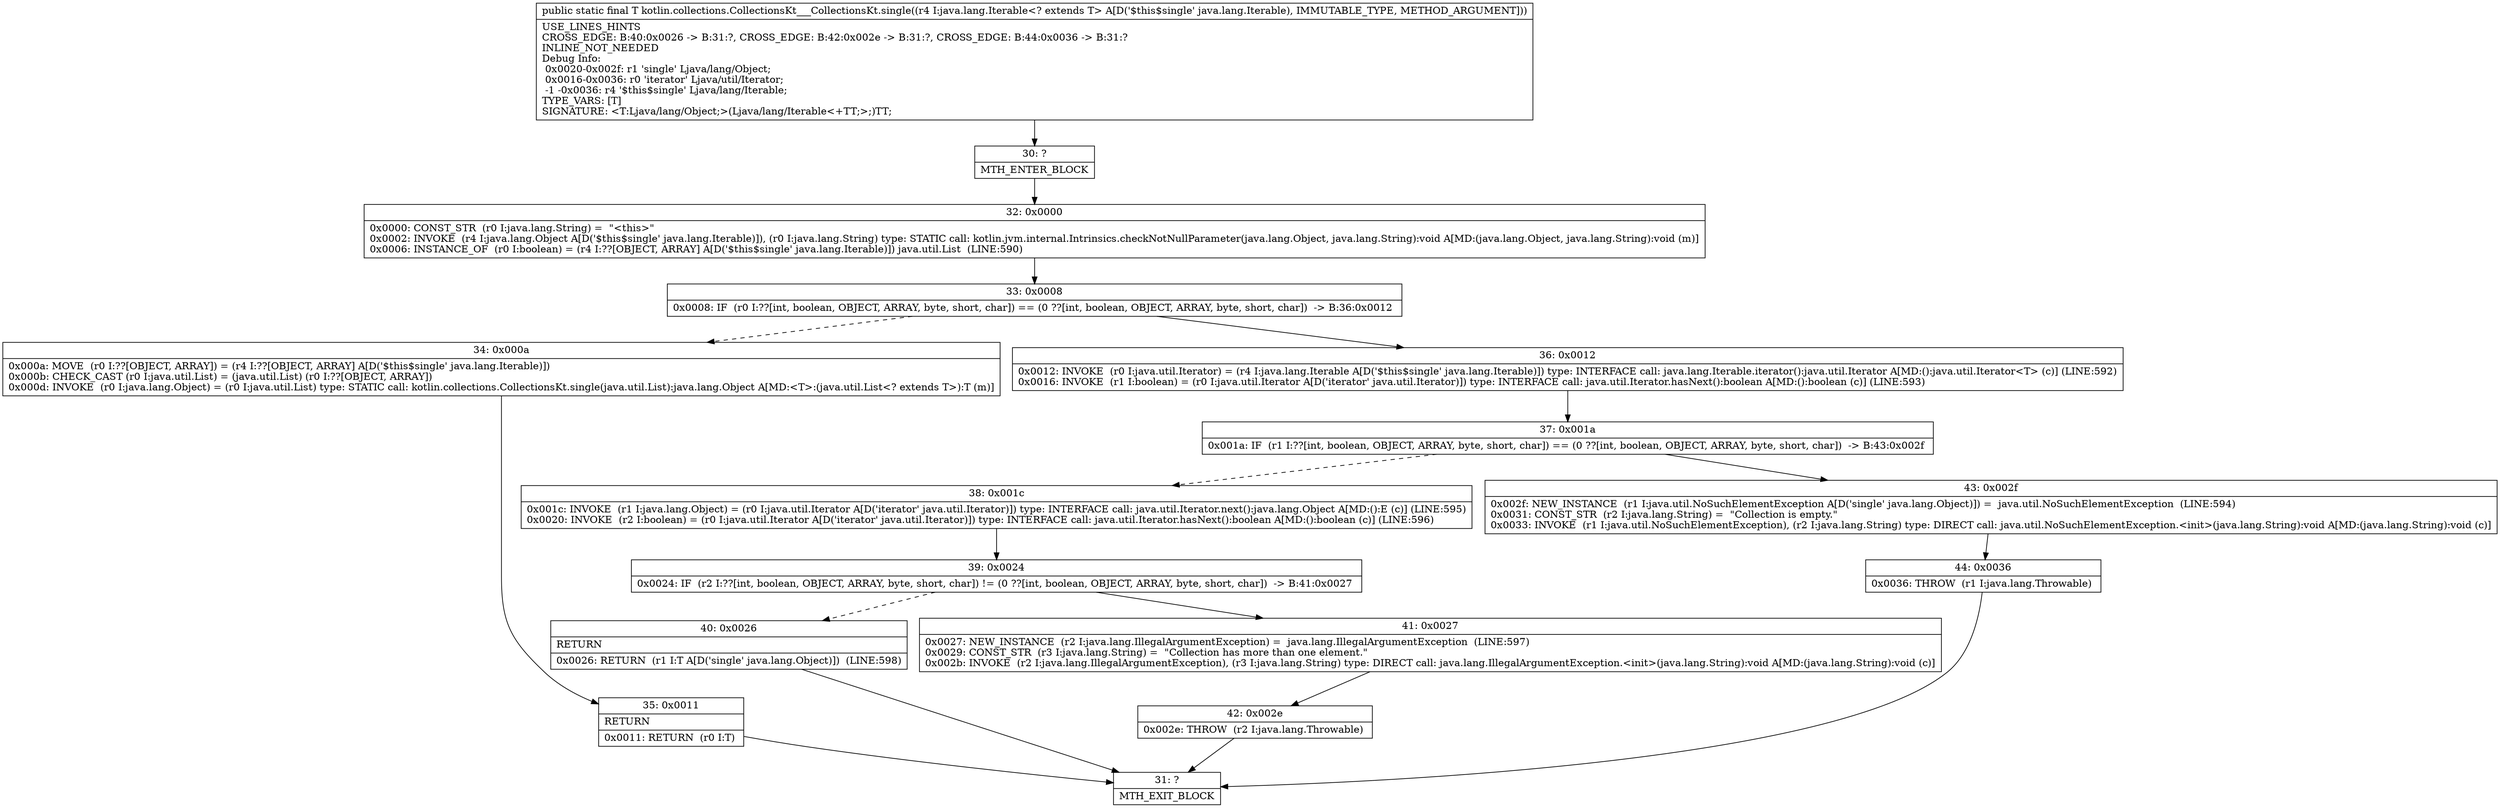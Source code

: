 digraph "CFG forkotlin.collections.CollectionsKt___CollectionsKt.single(Ljava\/lang\/Iterable;)Ljava\/lang\/Object;" {
Node_30 [shape=record,label="{30\:\ ?|MTH_ENTER_BLOCK\l}"];
Node_32 [shape=record,label="{32\:\ 0x0000|0x0000: CONST_STR  (r0 I:java.lang.String) =  \"\<this\>\" \l0x0002: INVOKE  (r4 I:java.lang.Object A[D('$this$single' java.lang.Iterable)]), (r0 I:java.lang.String) type: STATIC call: kotlin.jvm.internal.Intrinsics.checkNotNullParameter(java.lang.Object, java.lang.String):void A[MD:(java.lang.Object, java.lang.String):void (m)]\l0x0006: INSTANCE_OF  (r0 I:boolean) = (r4 I:??[OBJECT, ARRAY] A[D('$this$single' java.lang.Iterable)]) java.util.List  (LINE:590)\l}"];
Node_33 [shape=record,label="{33\:\ 0x0008|0x0008: IF  (r0 I:??[int, boolean, OBJECT, ARRAY, byte, short, char]) == (0 ??[int, boolean, OBJECT, ARRAY, byte, short, char])  \-\> B:36:0x0012 \l}"];
Node_34 [shape=record,label="{34\:\ 0x000a|0x000a: MOVE  (r0 I:??[OBJECT, ARRAY]) = (r4 I:??[OBJECT, ARRAY] A[D('$this$single' java.lang.Iterable)]) \l0x000b: CHECK_CAST (r0 I:java.util.List) = (java.util.List) (r0 I:??[OBJECT, ARRAY]) \l0x000d: INVOKE  (r0 I:java.lang.Object) = (r0 I:java.util.List) type: STATIC call: kotlin.collections.CollectionsKt.single(java.util.List):java.lang.Object A[MD:\<T\>:(java.util.List\<? extends T\>):T (m)]\l}"];
Node_35 [shape=record,label="{35\:\ 0x0011|RETURN\l|0x0011: RETURN  (r0 I:T) \l}"];
Node_31 [shape=record,label="{31\:\ ?|MTH_EXIT_BLOCK\l}"];
Node_36 [shape=record,label="{36\:\ 0x0012|0x0012: INVOKE  (r0 I:java.util.Iterator) = (r4 I:java.lang.Iterable A[D('$this$single' java.lang.Iterable)]) type: INTERFACE call: java.lang.Iterable.iterator():java.util.Iterator A[MD:():java.util.Iterator\<T\> (c)] (LINE:592)\l0x0016: INVOKE  (r1 I:boolean) = (r0 I:java.util.Iterator A[D('iterator' java.util.Iterator)]) type: INTERFACE call: java.util.Iterator.hasNext():boolean A[MD:():boolean (c)] (LINE:593)\l}"];
Node_37 [shape=record,label="{37\:\ 0x001a|0x001a: IF  (r1 I:??[int, boolean, OBJECT, ARRAY, byte, short, char]) == (0 ??[int, boolean, OBJECT, ARRAY, byte, short, char])  \-\> B:43:0x002f \l}"];
Node_38 [shape=record,label="{38\:\ 0x001c|0x001c: INVOKE  (r1 I:java.lang.Object) = (r0 I:java.util.Iterator A[D('iterator' java.util.Iterator)]) type: INTERFACE call: java.util.Iterator.next():java.lang.Object A[MD:():E (c)] (LINE:595)\l0x0020: INVOKE  (r2 I:boolean) = (r0 I:java.util.Iterator A[D('iterator' java.util.Iterator)]) type: INTERFACE call: java.util.Iterator.hasNext():boolean A[MD:():boolean (c)] (LINE:596)\l}"];
Node_39 [shape=record,label="{39\:\ 0x0024|0x0024: IF  (r2 I:??[int, boolean, OBJECT, ARRAY, byte, short, char]) != (0 ??[int, boolean, OBJECT, ARRAY, byte, short, char])  \-\> B:41:0x0027 \l}"];
Node_40 [shape=record,label="{40\:\ 0x0026|RETURN\l|0x0026: RETURN  (r1 I:T A[D('single' java.lang.Object)])  (LINE:598)\l}"];
Node_41 [shape=record,label="{41\:\ 0x0027|0x0027: NEW_INSTANCE  (r2 I:java.lang.IllegalArgumentException) =  java.lang.IllegalArgumentException  (LINE:597)\l0x0029: CONST_STR  (r3 I:java.lang.String) =  \"Collection has more than one element.\" \l0x002b: INVOKE  (r2 I:java.lang.IllegalArgumentException), (r3 I:java.lang.String) type: DIRECT call: java.lang.IllegalArgumentException.\<init\>(java.lang.String):void A[MD:(java.lang.String):void (c)]\l}"];
Node_42 [shape=record,label="{42\:\ 0x002e|0x002e: THROW  (r2 I:java.lang.Throwable) \l}"];
Node_43 [shape=record,label="{43\:\ 0x002f|0x002f: NEW_INSTANCE  (r1 I:java.util.NoSuchElementException A[D('single' java.lang.Object)]) =  java.util.NoSuchElementException  (LINE:594)\l0x0031: CONST_STR  (r2 I:java.lang.String) =  \"Collection is empty.\" \l0x0033: INVOKE  (r1 I:java.util.NoSuchElementException), (r2 I:java.lang.String) type: DIRECT call: java.util.NoSuchElementException.\<init\>(java.lang.String):void A[MD:(java.lang.String):void (c)]\l}"];
Node_44 [shape=record,label="{44\:\ 0x0036|0x0036: THROW  (r1 I:java.lang.Throwable) \l}"];
MethodNode[shape=record,label="{public static final T kotlin.collections.CollectionsKt___CollectionsKt.single((r4 I:java.lang.Iterable\<? extends T\> A[D('$this$single' java.lang.Iterable), IMMUTABLE_TYPE, METHOD_ARGUMENT]))  | USE_LINES_HINTS\lCROSS_EDGE: B:40:0x0026 \-\> B:31:?, CROSS_EDGE: B:42:0x002e \-\> B:31:?, CROSS_EDGE: B:44:0x0036 \-\> B:31:?\lINLINE_NOT_NEEDED\lDebug Info:\l  0x0020\-0x002f: r1 'single' Ljava\/lang\/Object;\l  0x0016\-0x0036: r0 'iterator' Ljava\/util\/Iterator;\l  \-1 \-0x0036: r4 '$this$single' Ljava\/lang\/Iterable;\lTYPE_VARS: [T]\lSIGNATURE: \<T:Ljava\/lang\/Object;\>(Ljava\/lang\/Iterable\<+TT;\>;)TT;\l}"];
MethodNode -> Node_30;Node_30 -> Node_32;
Node_32 -> Node_33;
Node_33 -> Node_34[style=dashed];
Node_33 -> Node_36;
Node_34 -> Node_35;
Node_35 -> Node_31;
Node_36 -> Node_37;
Node_37 -> Node_38[style=dashed];
Node_37 -> Node_43;
Node_38 -> Node_39;
Node_39 -> Node_40[style=dashed];
Node_39 -> Node_41;
Node_40 -> Node_31;
Node_41 -> Node_42;
Node_42 -> Node_31;
Node_43 -> Node_44;
Node_44 -> Node_31;
}


